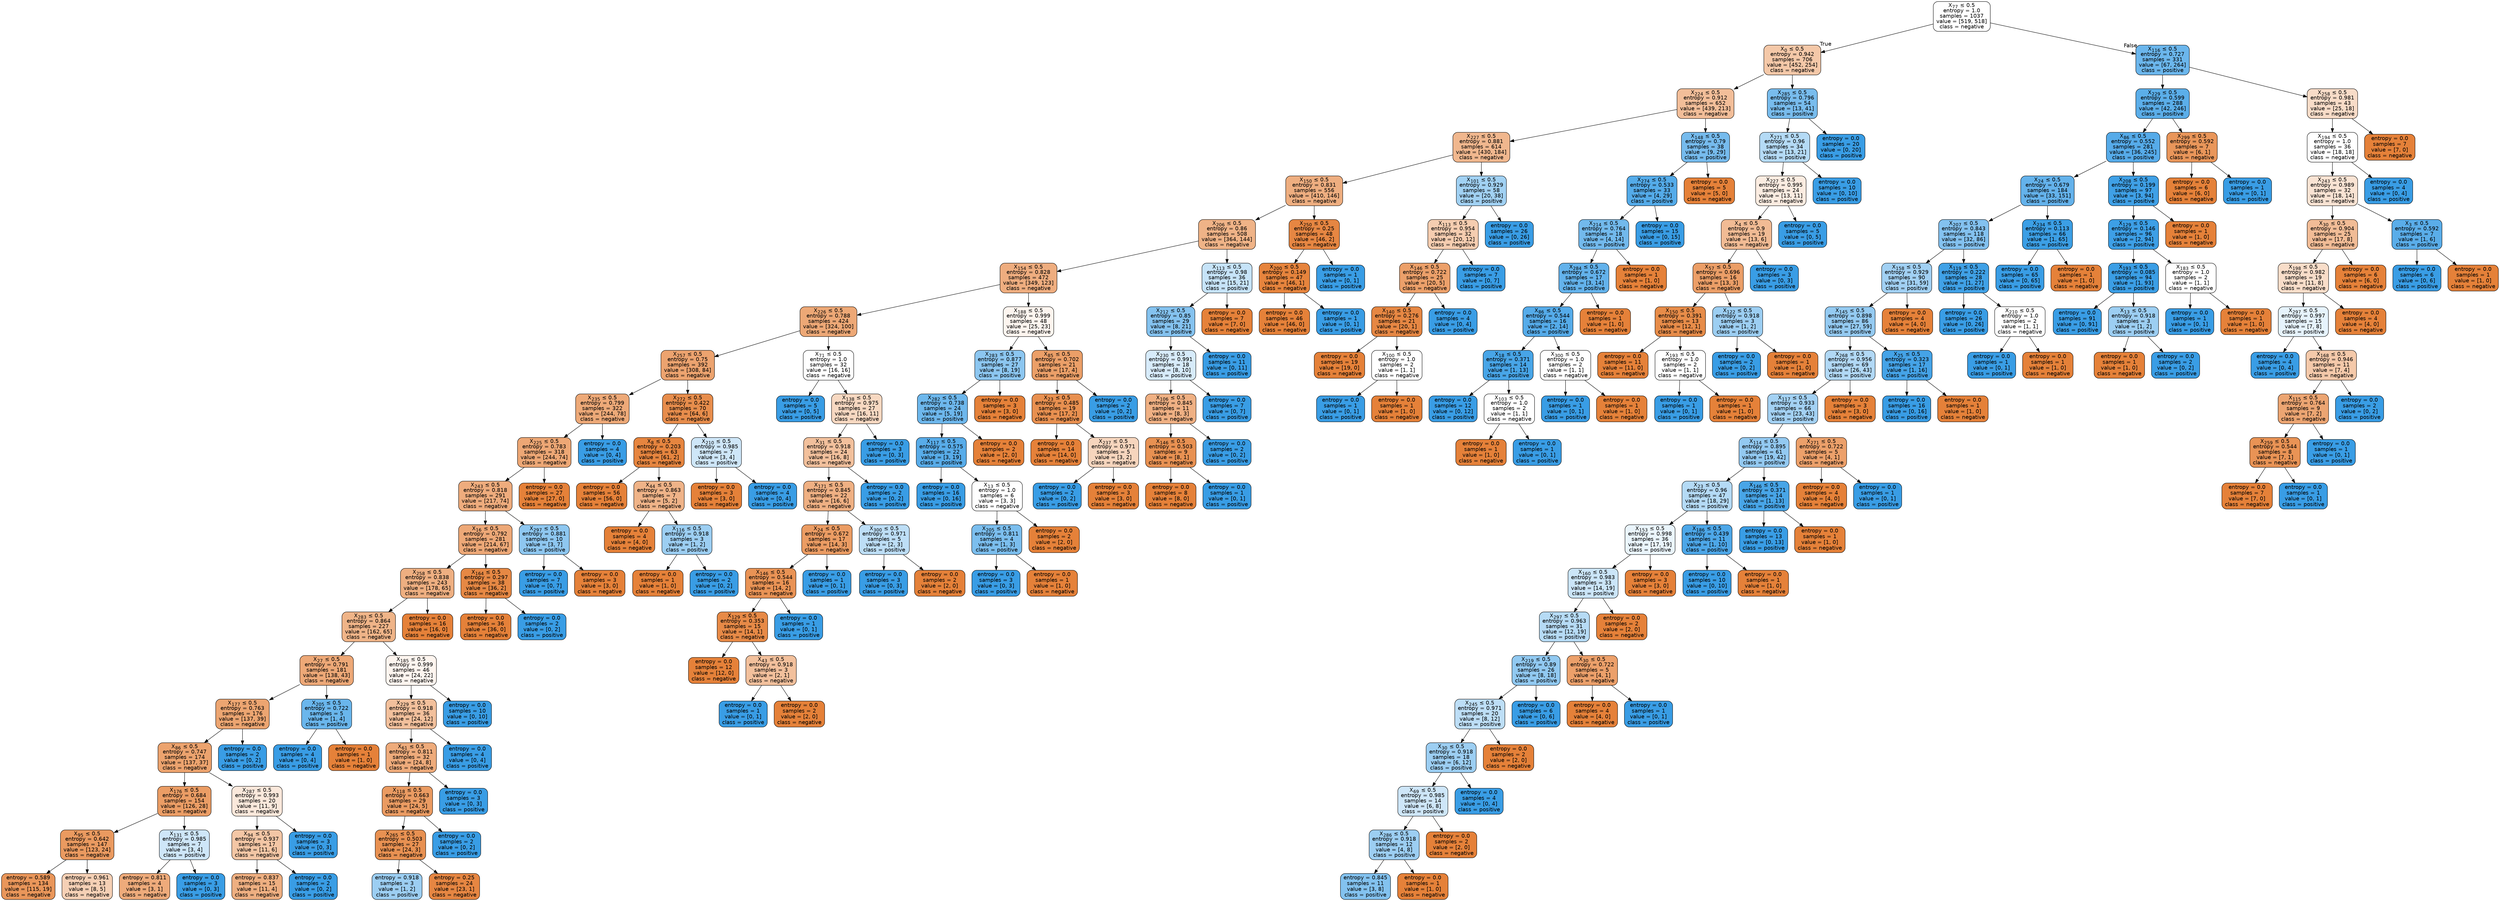 digraph Tree {
node [shape=box, style="filled, rounded", color="black", fontname=helvetica] ;
edge [fontname=helvetica] ;
0 [label=<X<SUB>77</SUB> &le; 0.5<br/>entropy = 1.0<br/>samples = 1037<br/>value = [519, 518]<br/>class = negative>, fillcolor="#ffffff"] ;
1 [label=<X<SUB>0</SUB> &le; 0.5<br/>entropy = 0.942<br/>samples = 706<br/>value = [452, 254]<br/>class = negative>, fillcolor="#f4c8a8"] ;
0 -> 1 [labeldistance=2.5, labelangle=45, headlabel="True"] ;
2 [label=<X<SUB>224</SUB> &le; 0.5<br/>entropy = 0.912<br/>samples = 652<br/>value = [439, 213]<br/>class = negative>, fillcolor="#f2be99"] ;
1 -> 2 ;
3 [label=<X<SUB>227</SUB> &le; 0.5<br/>entropy = 0.881<br/>samples = 614<br/>value = [430, 184]<br/>class = negative>, fillcolor="#f0b78e"] ;
2 -> 3 ;
4 [label=<X<SUB>150</SUB> &le; 0.5<br/>entropy = 0.831<br/>samples = 556<br/>value = [410, 146]<br/>class = negative>, fillcolor="#eeae80"] ;
3 -> 4 ;
5 [label=<X<SUB>206</SUB> &le; 0.5<br/>entropy = 0.86<br/>samples = 508<br/>value = [364, 144]<br/>class = negative>, fillcolor="#efb387"] ;
4 -> 5 ;
6 [label=<X<SUB>154</SUB> &le; 0.5<br/>entropy = 0.828<br/>samples = 472<br/>value = [349, 123]<br/>class = negative>, fillcolor="#eead7f"] ;
5 -> 6 ;
7 [label=<X<SUB>226</SUB> &le; 0.5<br/>entropy = 0.788<br/>samples = 424<br/>value = [324, 100]<br/>class = negative>, fillcolor="#eda876"] ;
6 -> 7 ;
8 [label=<X<SUB>257</SUB> &le; 0.5<br/>entropy = 0.75<br/>samples = 392<br/>value = [308, 84]<br/>class = negative>, fillcolor="#eca36f"] ;
7 -> 8 ;
9 [label=<X<SUB>235</SUB> &le; 0.5<br/>entropy = 0.799<br/>samples = 322<br/>value = [244, 78]<br/>class = negative>, fillcolor="#eda978"] ;
8 -> 9 ;
10 [label=<X<SUB>225</SUB> &le; 0.5<br/>entropy = 0.783<br/>samples = 318<br/>value = [244, 74]<br/>class = negative>, fillcolor="#eda775"] ;
9 -> 10 ;
11 [label=<X<SUB>243</SUB> &le; 0.5<br/>entropy = 0.818<br/>samples = 291<br/>value = [217, 74]<br/>class = negative>, fillcolor="#eeac7d"] ;
10 -> 11 ;
12 [label=<X<SUB>16</SUB> &le; 0.5<br/>entropy = 0.792<br/>samples = 281<br/>value = [214, 67]<br/>class = negative>, fillcolor="#eda877"] ;
11 -> 12 ;
13 [label=<X<SUB>258</SUB> &le; 0.5<br/>entropy = 0.838<br/>samples = 243<br/>value = [178, 65]<br/>class = negative>, fillcolor="#eeaf81"] ;
12 -> 13 ;
14 [label=<X<SUB>283</SUB> &le; 0.5<br/>entropy = 0.864<br/>samples = 227<br/>value = [162, 65]<br/>class = negative>, fillcolor="#efb488"] ;
13 -> 14 ;
15 [label=<X<SUB>27</SUB> &le; 0.5<br/>entropy = 0.791<br/>samples = 181<br/>value = [138, 43]<br/>class = negative>, fillcolor="#eda877"] ;
14 -> 15 ;
16 [label=<X<SUB>177</SUB> &le; 0.5<br/>entropy = 0.763<br/>samples = 176<br/>value = [137, 39]<br/>class = negative>, fillcolor="#eca571"] ;
15 -> 16 ;
17 [label=<X<SUB>86</SUB> &le; 0.5<br/>entropy = 0.747<br/>samples = 174<br/>value = [137, 37]<br/>class = negative>, fillcolor="#eca36e"] ;
16 -> 17 ;
18 [label=<X<SUB>176</SUB> &le; 0.5<br/>entropy = 0.684<br/>samples = 154<br/>value = [126, 28]<br/>class = negative>, fillcolor="#eb9d65"] ;
17 -> 18 ;
19 [label=<X<SUB>95</SUB> &le; 0.5<br/>entropy = 0.642<br/>samples = 147<br/>value = [123, 24]<br/>class = negative>, fillcolor="#ea9a60"] ;
18 -> 19 ;
20 [label=<entropy = 0.589<br/>samples = 134<br/>value = [115, 19]<br/>class = negative>, fillcolor="#e9965a"] ;
19 -> 20 ;
21 [label=<entropy = 0.961<br/>samples = 13<br/>value = [8, 5]<br/>class = negative>, fillcolor="#f5d0b5"] ;
19 -> 21 ;
22 [label=<X<SUB>131</SUB> &le; 0.5<br/>entropy = 0.985<br/>samples = 7<br/>value = [3, 4]<br/>class = positive>, fillcolor="#cee6f8"] ;
18 -> 22 ;
23 [label=<entropy = 0.811<br/>samples = 4<br/>value = [3, 1]<br/>class = negative>, fillcolor="#eeab7b"] ;
22 -> 23 ;
24 [label=<entropy = 0.0<br/>samples = 3<br/>value = [0, 3]<br/>class = positive>, fillcolor="#399de5"] ;
22 -> 24 ;
25 [label=<X<SUB>287</SUB> &le; 0.5<br/>entropy = 0.993<br/>samples = 20<br/>value = [11, 9]<br/>class = negative>, fillcolor="#fae8db"] ;
17 -> 25 ;
26 [label=<X<SUB>94</SUB> &le; 0.5<br/>entropy = 0.937<br/>samples = 17<br/>value = [11, 6]<br/>class = negative>, fillcolor="#f3c6a5"] ;
25 -> 26 ;
27 [label=<entropy = 0.837<br/>samples = 15<br/>value = [11, 4]<br/>class = negative>, fillcolor="#eeaf81"] ;
26 -> 27 ;
28 [label=<entropy = 0.0<br/>samples = 2<br/>value = [0, 2]<br/>class = positive>, fillcolor="#399de5"] ;
26 -> 28 ;
29 [label=<entropy = 0.0<br/>samples = 3<br/>value = [0, 3]<br/>class = positive>, fillcolor="#399de5"] ;
25 -> 29 ;
30 [label=<entropy = 0.0<br/>samples = 2<br/>value = [0, 2]<br/>class = positive>, fillcolor="#399de5"] ;
16 -> 30 ;
31 [label=<X<SUB>205</SUB> &le; 0.5<br/>entropy = 0.722<br/>samples = 5<br/>value = [1, 4]<br/>class = positive>, fillcolor="#6ab6ec"] ;
15 -> 31 ;
32 [label=<entropy = 0.0<br/>samples = 4<br/>value = [0, 4]<br/>class = positive>, fillcolor="#399de5"] ;
31 -> 32 ;
33 [label=<entropy = 0.0<br/>samples = 1<br/>value = [1, 0]<br/>class = negative>, fillcolor="#e58139"] ;
31 -> 33 ;
34 [label=<X<SUB>185</SUB> &le; 0.5<br/>entropy = 0.999<br/>samples = 46<br/>value = [24, 22]<br/>class = negative>, fillcolor="#fdf5ef"] ;
14 -> 34 ;
35 [label=<X<SUB>229</SUB> &le; 0.5<br/>entropy = 0.918<br/>samples = 36<br/>value = [24, 12]<br/>class = negative>, fillcolor="#f2c09c"] ;
34 -> 35 ;
36 [label=<X<SUB>61</SUB> &le; 0.5<br/>entropy = 0.811<br/>samples = 32<br/>value = [24, 8]<br/>class = negative>, fillcolor="#eeab7b"] ;
35 -> 36 ;
37 [label=<X<SUB>118</SUB> &le; 0.5<br/>entropy = 0.663<br/>samples = 29<br/>value = [24, 5]<br/>class = negative>, fillcolor="#ea9b62"] ;
36 -> 37 ;
38 [label=<X<SUB>265</SUB> &le; 0.5<br/>entropy = 0.503<br/>samples = 27<br/>value = [24, 3]<br/>class = negative>, fillcolor="#e89152"] ;
37 -> 38 ;
39 [label=<entropy = 0.918<br/>samples = 3<br/>value = [1, 2]<br/>class = positive>, fillcolor="#9ccef2"] ;
38 -> 39 ;
40 [label=<entropy = 0.25<br/>samples = 24<br/>value = [23, 1]<br/>class = negative>, fillcolor="#e68642"] ;
38 -> 40 ;
41 [label=<entropy = 0.0<br/>samples = 2<br/>value = [0, 2]<br/>class = positive>, fillcolor="#399de5"] ;
37 -> 41 ;
42 [label=<entropy = 0.0<br/>samples = 3<br/>value = [0, 3]<br/>class = positive>, fillcolor="#399de5"] ;
36 -> 42 ;
43 [label=<entropy = 0.0<br/>samples = 4<br/>value = [0, 4]<br/>class = positive>, fillcolor="#399de5"] ;
35 -> 43 ;
44 [label=<entropy = 0.0<br/>samples = 10<br/>value = [0, 10]<br/>class = positive>, fillcolor="#399de5"] ;
34 -> 44 ;
45 [label=<entropy = 0.0<br/>samples = 16<br/>value = [16, 0]<br/>class = negative>, fillcolor="#e58139"] ;
13 -> 45 ;
46 [label=<X<SUB>164</SUB> &le; 0.5<br/>entropy = 0.297<br/>samples = 38<br/>value = [36, 2]<br/>class = negative>, fillcolor="#e68844"] ;
12 -> 46 ;
47 [label=<entropy = 0.0<br/>samples = 36<br/>value = [36, 0]<br/>class = negative>, fillcolor="#e58139"] ;
46 -> 47 ;
48 [label=<entropy = 0.0<br/>samples = 2<br/>value = [0, 2]<br/>class = positive>, fillcolor="#399de5"] ;
46 -> 48 ;
49 [label=<X<SUB>297</SUB> &le; 0.5<br/>entropy = 0.881<br/>samples = 10<br/>value = [3, 7]<br/>class = positive>, fillcolor="#8ec7f0"] ;
11 -> 49 ;
50 [label=<entropy = 0.0<br/>samples = 7<br/>value = [0, 7]<br/>class = positive>, fillcolor="#399de5"] ;
49 -> 50 ;
51 [label=<entropy = 0.0<br/>samples = 3<br/>value = [3, 0]<br/>class = negative>, fillcolor="#e58139"] ;
49 -> 51 ;
52 [label=<entropy = 0.0<br/>samples = 27<br/>value = [27, 0]<br/>class = negative>, fillcolor="#e58139"] ;
10 -> 52 ;
53 [label=<entropy = 0.0<br/>samples = 4<br/>value = [0, 4]<br/>class = positive>, fillcolor="#399de5"] ;
9 -> 53 ;
54 [label=<X<SUB>272</SUB> &le; 0.5<br/>entropy = 0.422<br/>samples = 70<br/>value = [64, 6]<br/>class = negative>, fillcolor="#e78d4c"] ;
8 -> 54 ;
55 [label=<X<SUB>8</SUB> &le; 0.5<br/>entropy = 0.203<br/>samples = 63<br/>value = [61, 2]<br/>class = negative>, fillcolor="#e6853f"] ;
54 -> 55 ;
56 [label=<entropy = 0.0<br/>samples = 56<br/>value = [56, 0]<br/>class = negative>, fillcolor="#e58139"] ;
55 -> 56 ;
57 [label=<X<SUB>44</SUB> &le; 0.5<br/>entropy = 0.863<br/>samples = 7<br/>value = [5, 2]<br/>class = negative>, fillcolor="#efb388"] ;
55 -> 57 ;
58 [label=<entropy = 0.0<br/>samples = 4<br/>value = [4, 0]<br/>class = negative>, fillcolor="#e58139"] ;
57 -> 58 ;
59 [label=<X<SUB>116</SUB> &le; 0.5<br/>entropy = 0.918<br/>samples = 3<br/>value = [1, 2]<br/>class = positive>, fillcolor="#9ccef2"] ;
57 -> 59 ;
60 [label=<entropy = 0.0<br/>samples = 1<br/>value = [1, 0]<br/>class = negative>, fillcolor="#e58139"] ;
59 -> 60 ;
61 [label=<entropy = 0.0<br/>samples = 2<br/>value = [0, 2]<br/>class = positive>, fillcolor="#399de5"] ;
59 -> 61 ;
62 [label=<X<SUB>210</SUB> &le; 0.5<br/>entropy = 0.985<br/>samples = 7<br/>value = [3, 4]<br/>class = positive>, fillcolor="#cee6f8"] ;
54 -> 62 ;
63 [label=<entropy = 0.0<br/>samples = 3<br/>value = [3, 0]<br/>class = negative>, fillcolor="#e58139"] ;
62 -> 63 ;
64 [label=<entropy = 0.0<br/>samples = 4<br/>value = [0, 4]<br/>class = positive>, fillcolor="#399de5"] ;
62 -> 64 ;
65 [label=<X<SUB>71</SUB> &le; 0.5<br/>entropy = 1.0<br/>samples = 32<br/>value = [16, 16]<br/>class = negative>, fillcolor="#ffffff"] ;
7 -> 65 ;
66 [label=<entropy = 0.0<br/>samples = 5<br/>value = [0, 5]<br/>class = positive>, fillcolor="#399de5"] ;
65 -> 66 ;
67 [label=<X<SUB>138</SUB> &le; 0.5<br/>entropy = 0.975<br/>samples = 27<br/>value = [16, 11]<br/>class = negative>, fillcolor="#f7d8c1"] ;
65 -> 67 ;
68 [label=<X<SUB>31</SUB> &le; 0.5<br/>entropy = 0.918<br/>samples = 24<br/>value = [16, 8]<br/>class = negative>, fillcolor="#f2c09c"] ;
67 -> 68 ;
69 [label=<X<SUB>171</SUB> &le; 0.5<br/>entropy = 0.845<br/>samples = 22<br/>value = [16, 6]<br/>class = negative>, fillcolor="#efb083"] ;
68 -> 69 ;
70 [label=<X<SUB>24</SUB> &le; 0.5<br/>entropy = 0.672<br/>samples = 17<br/>value = [14, 3]<br/>class = negative>, fillcolor="#eb9c63"] ;
69 -> 70 ;
71 [label=<X<SUB>146</SUB> &le; 0.5<br/>entropy = 0.544<br/>samples = 16<br/>value = [14, 2]<br/>class = negative>, fillcolor="#e99355"] ;
70 -> 71 ;
72 [label=<X<SUB>129</SUB> &le; 0.5<br/>entropy = 0.353<br/>samples = 15<br/>value = [14, 1]<br/>class = negative>, fillcolor="#e78a47"] ;
71 -> 72 ;
73 [label=<entropy = 0.0<br/>samples = 12<br/>value = [12, 0]<br/>class = negative>, fillcolor="#e58139"] ;
72 -> 73 ;
74 [label=<X<SUB>43</SUB> &le; 0.5<br/>entropy = 0.918<br/>samples = 3<br/>value = [2, 1]<br/>class = negative>, fillcolor="#f2c09c"] ;
72 -> 74 ;
75 [label=<entropy = 0.0<br/>samples = 1<br/>value = [0, 1]<br/>class = positive>, fillcolor="#399de5"] ;
74 -> 75 ;
76 [label=<entropy = 0.0<br/>samples = 2<br/>value = [2, 0]<br/>class = negative>, fillcolor="#e58139"] ;
74 -> 76 ;
77 [label=<entropy = 0.0<br/>samples = 1<br/>value = [0, 1]<br/>class = positive>, fillcolor="#399de5"] ;
71 -> 77 ;
78 [label=<entropy = 0.0<br/>samples = 1<br/>value = [0, 1]<br/>class = positive>, fillcolor="#399de5"] ;
70 -> 78 ;
79 [label=<X<SUB>300</SUB> &le; 0.5<br/>entropy = 0.971<br/>samples = 5<br/>value = [2, 3]<br/>class = positive>, fillcolor="#bddef6"] ;
69 -> 79 ;
80 [label=<entropy = 0.0<br/>samples = 3<br/>value = [0, 3]<br/>class = positive>, fillcolor="#399de5"] ;
79 -> 80 ;
81 [label=<entropy = 0.0<br/>samples = 2<br/>value = [2, 0]<br/>class = negative>, fillcolor="#e58139"] ;
79 -> 81 ;
82 [label=<entropy = 0.0<br/>samples = 2<br/>value = [0, 2]<br/>class = positive>, fillcolor="#399de5"] ;
68 -> 82 ;
83 [label=<entropy = 0.0<br/>samples = 3<br/>value = [0, 3]<br/>class = positive>, fillcolor="#399de5"] ;
67 -> 83 ;
84 [label=<X<SUB>188</SUB> &le; 0.5<br/>entropy = 0.999<br/>samples = 48<br/>value = [25, 23]<br/>class = negative>, fillcolor="#fdf5ef"] ;
6 -> 84 ;
85 [label=<X<SUB>283</SUB> &le; 0.5<br/>entropy = 0.877<br/>samples = 27<br/>value = [8, 19]<br/>class = positive>, fillcolor="#8cc6f0"] ;
84 -> 85 ;
86 [label=<X<SUB>282</SUB> &le; 0.5<br/>entropy = 0.738<br/>samples = 24<br/>value = [5, 19]<br/>class = positive>, fillcolor="#6db7ec"] ;
85 -> 86 ;
87 [label=<X<SUB>117</SUB> &le; 0.5<br/>entropy = 0.575<br/>samples = 22<br/>value = [3, 19]<br/>class = positive>, fillcolor="#58ace9"] ;
86 -> 87 ;
88 [label=<entropy = 0.0<br/>samples = 16<br/>value = [0, 16]<br/>class = positive>, fillcolor="#399de5"] ;
87 -> 88 ;
89 [label=<X<SUB>13</SUB> &le; 0.5<br/>entropy = 1.0<br/>samples = 6<br/>value = [3, 3]<br/>class = negative>, fillcolor="#ffffff"] ;
87 -> 89 ;
90 [label=<X<SUB>205</SUB> &le; 0.5<br/>entropy = 0.811<br/>samples = 4<br/>value = [1, 3]<br/>class = positive>, fillcolor="#7bbeee"] ;
89 -> 90 ;
91 [label=<entropy = 0.0<br/>samples = 3<br/>value = [0, 3]<br/>class = positive>, fillcolor="#399de5"] ;
90 -> 91 ;
92 [label=<entropy = 0.0<br/>samples = 1<br/>value = [1, 0]<br/>class = negative>, fillcolor="#e58139"] ;
90 -> 92 ;
93 [label=<entropy = 0.0<br/>samples = 2<br/>value = [2, 0]<br/>class = negative>, fillcolor="#e58139"] ;
89 -> 93 ;
94 [label=<entropy = 0.0<br/>samples = 2<br/>value = [2, 0]<br/>class = negative>, fillcolor="#e58139"] ;
86 -> 94 ;
95 [label=<entropy = 0.0<br/>samples = 3<br/>value = [3, 0]<br/>class = negative>, fillcolor="#e58139"] ;
85 -> 95 ;
96 [label=<X<SUB>85</SUB> &le; 0.5<br/>entropy = 0.702<br/>samples = 21<br/>value = [17, 4]<br/>class = negative>, fillcolor="#eb9f68"] ;
84 -> 96 ;
97 [label=<X<SUB>23</SUB> &le; 0.5<br/>entropy = 0.485<br/>samples = 19<br/>value = [17, 2]<br/>class = negative>, fillcolor="#e89050"] ;
96 -> 97 ;
98 [label=<entropy = 0.0<br/>samples = 14<br/>value = [14, 0]<br/>class = negative>, fillcolor="#e58139"] ;
97 -> 98 ;
99 [label=<X<SUB>237</SUB> &le; 0.5<br/>entropy = 0.971<br/>samples = 5<br/>value = [3, 2]<br/>class = negative>, fillcolor="#f6d5bd"] ;
97 -> 99 ;
100 [label=<entropy = 0.0<br/>samples = 2<br/>value = [0, 2]<br/>class = positive>, fillcolor="#399de5"] ;
99 -> 100 ;
101 [label=<entropy = 0.0<br/>samples = 3<br/>value = [3, 0]<br/>class = negative>, fillcolor="#e58139"] ;
99 -> 101 ;
102 [label=<entropy = 0.0<br/>samples = 2<br/>value = [0, 2]<br/>class = positive>, fillcolor="#399de5"] ;
96 -> 102 ;
103 [label=<X<SUB>113</SUB> &le; 0.5<br/>entropy = 0.98<br/>samples = 36<br/>value = [15, 21]<br/>class = positive>, fillcolor="#c6e3f8"] ;
5 -> 103 ;
104 [label=<X<SUB>212</SUB> &le; 0.5<br/>entropy = 0.85<br/>samples = 29<br/>value = [8, 21]<br/>class = positive>, fillcolor="#84c2ef"] ;
103 -> 104 ;
105 [label=<X<SUB>230</SUB> &le; 0.5<br/>entropy = 0.991<br/>samples = 18<br/>value = [8, 10]<br/>class = positive>, fillcolor="#d7ebfa"] ;
104 -> 105 ;
106 [label=<X<SUB>106</SUB> &le; 0.5<br/>entropy = 0.845<br/>samples = 11<br/>value = [8, 3]<br/>class = negative>, fillcolor="#efb083"] ;
105 -> 106 ;
107 [label=<X<SUB>146</SUB> &le; 0.5<br/>entropy = 0.503<br/>samples = 9<br/>value = [8, 1]<br/>class = negative>, fillcolor="#e89152"] ;
106 -> 107 ;
108 [label=<entropy = 0.0<br/>samples = 8<br/>value = [8, 0]<br/>class = negative>, fillcolor="#e58139"] ;
107 -> 108 ;
109 [label=<entropy = 0.0<br/>samples = 1<br/>value = [0, 1]<br/>class = positive>, fillcolor="#399de5"] ;
107 -> 109 ;
110 [label=<entropy = 0.0<br/>samples = 2<br/>value = [0, 2]<br/>class = positive>, fillcolor="#399de5"] ;
106 -> 110 ;
111 [label=<entropy = 0.0<br/>samples = 7<br/>value = [0, 7]<br/>class = positive>, fillcolor="#399de5"] ;
105 -> 111 ;
112 [label=<entropy = 0.0<br/>samples = 11<br/>value = [0, 11]<br/>class = positive>, fillcolor="#399de5"] ;
104 -> 112 ;
113 [label=<entropy = 0.0<br/>samples = 7<br/>value = [7, 0]<br/>class = negative>, fillcolor="#e58139"] ;
103 -> 113 ;
114 [label=<X<SUB>250</SUB> &le; 0.5<br/>entropy = 0.25<br/>samples = 48<br/>value = [46, 2]<br/>class = negative>, fillcolor="#e68642"] ;
4 -> 114 ;
115 [label=<X<SUB>200</SUB> &le; 0.5<br/>entropy = 0.149<br/>samples = 47<br/>value = [46, 1]<br/>class = negative>, fillcolor="#e6843d"] ;
114 -> 115 ;
116 [label=<entropy = 0.0<br/>samples = 46<br/>value = [46, 0]<br/>class = negative>, fillcolor="#e58139"] ;
115 -> 116 ;
117 [label=<entropy = 0.0<br/>samples = 1<br/>value = [0, 1]<br/>class = positive>, fillcolor="#399de5"] ;
115 -> 117 ;
118 [label=<entropy = 0.0<br/>samples = 1<br/>value = [0, 1]<br/>class = positive>, fillcolor="#399de5"] ;
114 -> 118 ;
119 [label=<X<SUB>101</SUB> &le; 0.5<br/>entropy = 0.929<br/>samples = 58<br/>value = [20, 38]<br/>class = positive>, fillcolor="#a1d1f3"] ;
3 -> 119 ;
120 [label=<X<SUB>113</SUB> &le; 0.5<br/>entropy = 0.954<br/>samples = 32<br/>value = [20, 12]<br/>class = negative>, fillcolor="#f5cdb0"] ;
119 -> 120 ;
121 [label=<X<SUB>146</SUB> &le; 0.5<br/>entropy = 0.722<br/>samples = 25<br/>value = [20, 5]<br/>class = negative>, fillcolor="#eca06a"] ;
120 -> 121 ;
122 [label=<X<SUB>140</SUB> &le; 0.5<br/>entropy = 0.276<br/>samples = 21<br/>value = [20, 1]<br/>class = negative>, fillcolor="#e68743"] ;
121 -> 122 ;
123 [label=<entropy = 0.0<br/>samples = 19<br/>value = [19, 0]<br/>class = negative>, fillcolor="#e58139"] ;
122 -> 123 ;
124 [label=<X<SUB>100</SUB> &le; 0.5<br/>entropy = 1.0<br/>samples = 2<br/>value = [1, 1]<br/>class = negative>, fillcolor="#ffffff"] ;
122 -> 124 ;
125 [label=<entropy = 0.0<br/>samples = 1<br/>value = [0, 1]<br/>class = positive>, fillcolor="#399de5"] ;
124 -> 125 ;
126 [label=<entropy = 0.0<br/>samples = 1<br/>value = [1, 0]<br/>class = negative>, fillcolor="#e58139"] ;
124 -> 126 ;
127 [label=<entropy = 0.0<br/>samples = 4<br/>value = [0, 4]<br/>class = positive>, fillcolor="#399de5"] ;
121 -> 127 ;
128 [label=<entropy = 0.0<br/>samples = 7<br/>value = [0, 7]<br/>class = positive>, fillcolor="#399de5"] ;
120 -> 128 ;
129 [label=<entropy = 0.0<br/>samples = 26<br/>value = [0, 26]<br/>class = positive>, fillcolor="#399de5"] ;
119 -> 129 ;
130 [label=<X<SUB>148</SUB> &le; 0.5<br/>entropy = 0.79<br/>samples = 38<br/>value = [9, 29]<br/>class = positive>, fillcolor="#76bbed"] ;
2 -> 130 ;
131 [label=<X<SUB>274</SUB> &le; 0.5<br/>entropy = 0.533<br/>samples = 33<br/>value = [4, 29]<br/>class = positive>, fillcolor="#54abe9"] ;
130 -> 131 ;
132 [label=<X<SUB>214</SUB> &le; 0.5<br/>entropy = 0.764<br/>samples = 18<br/>value = [4, 14]<br/>class = positive>, fillcolor="#72b9ec"] ;
131 -> 132 ;
133 [label=<X<SUB>284</SUB> &le; 0.5<br/>entropy = 0.672<br/>samples = 17<br/>value = [3, 14]<br/>class = positive>, fillcolor="#63b2eb"] ;
132 -> 133 ;
134 [label=<X<SUB>86</SUB> &le; 0.5<br/>entropy = 0.544<br/>samples = 16<br/>value = [2, 14]<br/>class = positive>, fillcolor="#55abe9"] ;
133 -> 134 ;
135 [label=<X<SUB>18</SUB> &le; 0.5<br/>entropy = 0.371<br/>samples = 14<br/>value = [1, 13]<br/>class = positive>, fillcolor="#48a5e7"] ;
134 -> 135 ;
136 [label=<entropy = 0.0<br/>samples = 12<br/>value = [0, 12]<br/>class = positive>, fillcolor="#399de5"] ;
135 -> 136 ;
137 [label=<X<SUB>103</SUB> &le; 0.5<br/>entropy = 1.0<br/>samples = 2<br/>value = [1, 1]<br/>class = negative>, fillcolor="#ffffff"] ;
135 -> 137 ;
138 [label=<entropy = 0.0<br/>samples = 1<br/>value = [1, 0]<br/>class = negative>, fillcolor="#e58139"] ;
137 -> 138 ;
139 [label=<entropy = 0.0<br/>samples = 1<br/>value = [0, 1]<br/>class = positive>, fillcolor="#399de5"] ;
137 -> 139 ;
140 [label=<X<SUB>300</SUB> &le; 0.5<br/>entropy = 1.0<br/>samples = 2<br/>value = [1, 1]<br/>class = negative>, fillcolor="#ffffff"] ;
134 -> 140 ;
141 [label=<entropy = 0.0<br/>samples = 1<br/>value = [0, 1]<br/>class = positive>, fillcolor="#399de5"] ;
140 -> 141 ;
142 [label=<entropy = 0.0<br/>samples = 1<br/>value = [1, 0]<br/>class = negative>, fillcolor="#e58139"] ;
140 -> 142 ;
143 [label=<entropy = 0.0<br/>samples = 1<br/>value = [1, 0]<br/>class = negative>, fillcolor="#e58139"] ;
133 -> 143 ;
144 [label=<entropy = 0.0<br/>samples = 1<br/>value = [1, 0]<br/>class = negative>, fillcolor="#e58139"] ;
132 -> 144 ;
145 [label=<entropy = 0.0<br/>samples = 15<br/>value = [0, 15]<br/>class = positive>, fillcolor="#399de5"] ;
131 -> 145 ;
146 [label=<entropy = 0.0<br/>samples = 5<br/>value = [5, 0]<br/>class = negative>, fillcolor="#e58139"] ;
130 -> 146 ;
147 [label=<X<SUB>285</SUB> &le; 0.5<br/>entropy = 0.796<br/>samples = 54<br/>value = [13, 41]<br/>class = positive>, fillcolor="#78bced"] ;
1 -> 147 ;
148 [label=<X<SUB>271</SUB> &le; 0.5<br/>entropy = 0.96<br/>samples = 34<br/>value = [13, 21]<br/>class = positive>, fillcolor="#b4daf5"] ;
147 -> 148 ;
149 [label=<X<SUB>227</SUB> &le; 0.5<br/>entropy = 0.995<br/>samples = 24<br/>value = [13, 11]<br/>class = negative>, fillcolor="#fbece1"] ;
148 -> 149 ;
150 [label=<X<SUB>4</SUB> &le; 0.5<br/>entropy = 0.9<br/>samples = 19<br/>value = [13, 6]<br/>class = negative>, fillcolor="#f1bb94"] ;
149 -> 150 ;
151 [label=<X<SUB>57</SUB> &le; 0.5<br/>entropy = 0.696<br/>samples = 16<br/>value = [13, 3]<br/>class = negative>, fillcolor="#eb9e67"] ;
150 -> 151 ;
152 [label=<X<SUB>150</SUB> &le; 0.5<br/>entropy = 0.391<br/>samples = 13<br/>value = [12, 1]<br/>class = negative>, fillcolor="#e78c49"] ;
151 -> 152 ;
153 [label=<entropy = 0.0<br/>samples = 11<br/>value = [11, 0]<br/>class = negative>, fillcolor="#e58139"] ;
152 -> 153 ;
154 [label=<X<SUB>193</SUB> &le; 0.5<br/>entropy = 1.0<br/>samples = 2<br/>value = [1, 1]<br/>class = negative>, fillcolor="#ffffff"] ;
152 -> 154 ;
155 [label=<entropy = 0.0<br/>samples = 1<br/>value = [0, 1]<br/>class = positive>, fillcolor="#399de5"] ;
154 -> 155 ;
156 [label=<entropy = 0.0<br/>samples = 1<br/>value = [1, 0]<br/>class = negative>, fillcolor="#e58139"] ;
154 -> 156 ;
157 [label=<X<SUB>122</SUB> &le; 0.5<br/>entropy = 0.918<br/>samples = 3<br/>value = [1, 2]<br/>class = positive>, fillcolor="#9ccef2"] ;
151 -> 157 ;
158 [label=<entropy = 0.0<br/>samples = 2<br/>value = [0, 2]<br/>class = positive>, fillcolor="#399de5"] ;
157 -> 158 ;
159 [label=<entropy = 0.0<br/>samples = 1<br/>value = [1, 0]<br/>class = negative>, fillcolor="#e58139"] ;
157 -> 159 ;
160 [label=<entropy = 0.0<br/>samples = 3<br/>value = [0, 3]<br/>class = positive>, fillcolor="#399de5"] ;
150 -> 160 ;
161 [label=<entropy = 0.0<br/>samples = 5<br/>value = [0, 5]<br/>class = positive>, fillcolor="#399de5"] ;
149 -> 161 ;
162 [label=<entropy = 0.0<br/>samples = 10<br/>value = [0, 10]<br/>class = positive>, fillcolor="#399de5"] ;
148 -> 162 ;
163 [label=<entropy = 0.0<br/>samples = 20<br/>value = [0, 20]<br/>class = positive>, fillcolor="#399de5"] ;
147 -> 163 ;
164 [label=<X<SUB>116</SUB> &le; 0.5<br/>entropy = 0.727<br/>samples = 331<br/>value = [67, 264]<br/>class = positive>, fillcolor="#6bb6ec"] ;
0 -> 164 [labeldistance=2.5, labelangle=-45, headlabel="False"] ;
165 [label=<X<SUB>229</SUB> &le; 0.5<br/>entropy = 0.599<br/>samples = 288<br/>value = [42, 246]<br/>class = positive>, fillcolor="#5baee9"] ;
164 -> 165 ;
166 [label=<X<SUB>86</SUB> &le; 0.5<br/>entropy = 0.552<br/>samples = 281<br/>value = [36, 245]<br/>class = positive>, fillcolor="#56abe9"] ;
165 -> 166 ;
167 [label=<X<SUB>24</SUB> &le; 0.5<br/>entropy = 0.679<br/>samples = 184<br/>value = [33, 151]<br/>class = positive>, fillcolor="#64b2eb"] ;
166 -> 167 ;
168 [label=<X<SUB>207</SUB> &le; 0.5<br/>entropy = 0.843<br/>samples = 118<br/>value = [32, 86]<br/>class = positive>, fillcolor="#83c1ef"] ;
167 -> 168 ;
169 [label=<X<SUB>158</SUB> &le; 0.5<br/>entropy = 0.929<br/>samples = 90<br/>value = [31, 59]<br/>class = positive>, fillcolor="#a1d0f3"] ;
168 -> 169 ;
170 [label=<X<SUB>145</SUB> &le; 0.5<br/>entropy = 0.898<br/>samples = 86<br/>value = [27, 59]<br/>class = positive>, fillcolor="#94caf1"] ;
169 -> 170 ;
171 [label=<X<SUB>268</SUB> &le; 0.5<br/>entropy = 0.956<br/>samples = 69<br/>value = [26, 43]<br/>class = positive>, fillcolor="#b1d8f5"] ;
170 -> 171 ;
172 [label=<X<SUB>117</SUB> &le; 0.5<br/>entropy = 0.933<br/>samples = 66<br/>value = [23, 43]<br/>class = positive>, fillcolor="#a3d1f3"] ;
171 -> 172 ;
173 [label=<X<SUB>114</SUB> &le; 0.5<br/>entropy = 0.895<br/>samples = 61<br/>value = [19, 42]<br/>class = positive>, fillcolor="#93c9f1"] ;
172 -> 173 ;
174 [label=<X<SUB>23</SUB> &le; 0.5<br/>entropy = 0.96<br/>samples = 47<br/>value = [18, 29]<br/>class = positive>, fillcolor="#b4daf5"] ;
173 -> 174 ;
175 [label=<X<SUB>153</SUB> &le; 0.5<br/>entropy = 0.998<br/>samples = 36<br/>value = [17, 19]<br/>class = positive>, fillcolor="#eaf5fc"] ;
174 -> 175 ;
176 [label=<X<SUB>160</SUB> &le; 0.5<br/>entropy = 0.983<br/>samples = 33<br/>value = [14, 19]<br/>class = positive>, fillcolor="#cbe5f8"] ;
175 -> 176 ;
177 [label=<X<SUB>297</SUB> &le; 0.5<br/>entropy = 0.963<br/>samples = 31<br/>value = [12, 19]<br/>class = positive>, fillcolor="#b6dbf5"] ;
176 -> 177 ;
178 [label=<X<SUB>219</SUB> &le; 0.5<br/>entropy = 0.89<br/>samples = 26<br/>value = [8, 18]<br/>class = positive>, fillcolor="#91c9f1"] ;
177 -> 178 ;
179 [label=<X<SUB>245</SUB> &le; 0.5<br/>entropy = 0.971<br/>samples = 20<br/>value = [8, 12]<br/>class = positive>, fillcolor="#bddef6"] ;
178 -> 179 ;
180 [label=<X<SUB>30</SUB> &le; 0.5<br/>entropy = 0.918<br/>samples = 18<br/>value = [6, 12]<br/>class = positive>, fillcolor="#9ccef2"] ;
179 -> 180 ;
181 [label=<X<SUB>69</SUB> &le; 0.5<br/>entropy = 0.985<br/>samples = 14<br/>value = [6, 8]<br/>class = positive>, fillcolor="#cee6f8"] ;
180 -> 181 ;
182 [label=<X<SUB>286</SUB> &le; 0.5<br/>entropy = 0.918<br/>samples = 12<br/>value = [4, 8]<br/>class = positive>, fillcolor="#9ccef2"] ;
181 -> 182 ;
183 [label=<entropy = 0.845<br/>samples = 11<br/>value = [3, 8]<br/>class = positive>, fillcolor="#83c2ef"] ;
182 -> 183 ;
184 [label=<entropy = 0.0<br/>samples = 1<br/>value = [1, 0]<br/>class = negative>, fillcolor="#e58139"] ;
182 -> 184 ;
185 [label=<entropy = 0.0<br/>samples = 2<br/>value = [2, 0]<br/>class = negative>, fillcolor="#e58139"] ;
181 -> 185 ;
186 [label=<entropy = 0.0<br/>samples = 4<br/>value = [0, 4]<br/>class = positive>, fillcolor="#399de5"] ;
180 -> 186 ;
187 [label=<entropy = 0.0<br/>samples = 2<br/>value = [2, 0]<br/>class = negative>, fillcolor="#e58139"] ;
179 -> 187 ;
188 [label=<entropy = 0.0<br/>samples = 6<br/>value = [0, 6]<br/>class = positive>, fillcolor="#399de5"] ;
178 -> 188 ;
189 [label=<X<SUB>30</SUB> &le; 0.5<br/>entropy = 0.722<br/>samples = 5<br/>value = [4, 1]<br/>class = negative>, fillcolor="#eca06a"] ;
177 -> 189 ;
190 [label=<entropy = 0.0<br/>samples = 4<br/>value = [4, 0]<br/>class = negative>, fillcolor="#e58139"] ;
189 -> 190 ;
191 [label=<entropy = 0.0<br/>samples = 1<br/>value = [0, 1]<br/>class = positive>, fillcolor="#399de5"] ;
189 -> 191 ;
192 [label=<entropy = 0.0<br/>samples = 2<br/>value = [2, 0]<br/>class = negative>, fillcolor="#e58139"] ;
176 -> 192 ;
193 [label=<entropy = 0.0<br/>samples = 3<br/>value = [3, 0]<br/>class = negative>, fillcolor="#e58139"] ;
175 -> 193 ;
194 [label=<X<SUB>186</SUB> &le; 0.5<br/>entropy = 0.439<br/>samples = 11<br/>value = [1, 10]<br/>class = positive>, fillcolor="#4da7e8"] ;
174 -> 194 ;
195 [label=<entropy = 0.0<br/>samples = 10<br/>value = [0, 10]<br/>class = positive>, fillcolor="#399de5"] ;
194 -> 195 ;
196 [label=<entropy = 0.0<br/>samples = 1<br/>value = [1, 0]<br/>class = negative>, fillcolor="#e58139"] ;
194 -> 196 ;
197 [label=<X<SUB>146</SUB> &le; 0.5<br/>entropy = 0.371<br/>samples = 14<br/>value = [1, 13]<br/>class = positive>, fillcolor="#48a5e7"] ;
173 -> 197 ;
198 [label=<entropy = 0.0<br/>samples = 13<br/>value = [0, 13]<br/>class = positive>, fillcolor="#399de5"] ;
197 -> 198 ;
199 [label=<entropy = 0.0<br/>samples = 1<br/>value = [1, 0]<br/>class = negative>, fillcolor="#e58139"] ;
197 -> 199 ;
200 [label=<X<SUB>271</SUB> &le; 0.5<br/>entropy = 0.722<br/>samples = 5<br/>value = [4, 1]<br/>class = negative>, fillcolor="#eca06a"] ;
172 -> 200 ;
201 [label=<entropy = 0.0<br/>samples = 4<br/>value = [4, 0]<br/>class = negative>, fillcolor="#e58139"] ;
200 -> 201 ;
202 [label=<entropy = 0.0<br/>samples = 1<br/>value = [0, 1]<br/>class = positive>, fillcolor="#399de5"] ;
200 -> 202 ;
203 [label=<entropy = 0.0<br/>samples = 3<br/>value = [3, 0]<br/>class = negative>, fillcolor="#e58139"] ;
171 -> 203 ;
204 [label=<X<SUB>25</SUB> &le; 0.5<br/>entropy = 0.323<br/>samples = 17<br/>value = [1, 16]<br/>class = positive>, fillcolor="#45a3e7"] ;
170 -> 204 ;
205 [label=<entropy = 0.0<br/>samples = 16<br/>value = [0, 16]<br/>class = positive>, fillcolor="#399de5"] ;
204 -> 205 ;
206 [label=<entropy = 0.0<br/>samples = 1<br/>value = [1, 0]<br/>class = negative>, fillcolor="#e58139"] ;
204 -> 206 ;
207 [label=<entropy = 0.0<br/>samples = 4<br/>value = [4, 0]<br/>class = negative>, fillcolor="#e58139"] ;
169 -> 207 ;
208 [label=<X<SUB>119</SUB> &le; 0.5<br/>entropy = 0.222<br/>samples = 28<br/>value = [1, 27]<br/>class = positive>, fillcolor="#40a1e6"] ;
168 -> 208 ;
209 [label=<entropy = 0.0<br/>samples = 26<br/>value = [0, 26]<br/>class = positive>, fillcolor="#399de5"] ;
208 -> 209 ;
210 [label=<X<SUB>210</SUB> &le; 0.5<br/>entropy = 1.0<br/>samples = 2<br/>value = [1, 1]<br/>class = negative>, fillcolor="#ffffff"] ;
208 -> 210 ;
211 [label=<entropy = 0.0<br/>samples = 1<br/>value = [0, 1]<br/>class = positive>, fillcolor="#399de5"] ;
210 -> 211 ;
212 [label=<entropy = 0.0<br/>samples = 1<br/>value = [1, 0]<br/>class = negative>, fillcolor="#e58139"] ;
210 -> 212 ;
213 [label=<X<SUB>234</SUB> &le; 0.5<br/>entropy = 0.113<br/>samples = 66<br/>value = [1, 65]<br/>class = positive>, fillcolor="#3c9fe5"] ;
167 -> 213 ;
214 [label=<entropy = 0.0<br/>samples = 65<br/>value = [0, 65]<br/>class = positive>, fillcolor="#399de5"] ;
213 -> 214 ;
215 [label=<entropy = 0.0<br/>samples = 1<br/>value = [1, 0]<br/>class = negative>, fillcolor="#e58139"] ;
213 -> 215 ;
216 [label=<X<SUB>208</SUB> &le; 0.5<br/>entropy = 0.199<br/>samples = 97<br/>value = [3, 94]<br/>class = positive>, fillcolor="#3fa0e6"] ;
166 -> 216 ;
217 [label=<X<SUB>129</SUB> &le; 0.5<br/>entropy = 0.146<br/>samples = 96<br/>value = [2, 94]<br/>class = positive>, fillcolor="#3d9fe6"] ;
216 -> 217 ;
218 [label=<X<SUB>193</SUB> &le; 0.5<br/>entropy = 0.085<br/>samples = 94<br/>value = [1, 93]<br/>class = positive>, fillcolor="#3b9ee5"] ;
217 -> 218 ;
219 [label=<entropy = 0.0<br/>samples = 91<br/>value = [0, 91]<br/>class = positive>, fillcolor="#399de5"] ;
218 -> 219 ;
220 [label=<X<SUB>13</SUB> &le; 0.5<br/>entropy = 0.918<br/>samples = 3<br/>value = [1, 2]<br/>class = positive>, fillcolor="#9ccef2"] ;
218 -> 220 ;
221 [label=<entropy = 0.0<br/>samples = 1<br/>value = [1, 0]<br/>class = negative>, fillcolor="#e58139"] ;
220 -> 221 ;
222 [label=<entropy = 0.0<br/>samples = 2<br/>value = [0, 2]<br/>class = positive>, fillcolor="#399de5"] ;
220 -> 222 ;
223 [label=<X<SUB>183</SUB> &le; 0.5<br/>entropy = 1.0<br/>samples = 2<br/>value = [1, 1]<br/>class = negative>, fillcolor="#ffffff"] ;
217 -> 223 ;
224 [label=<entropy = 0.0<br/>samples = 1<br/>value = [0, 1]<br/>class = positive>, fillcolor="#399de5"] ;
223 -> 224 ;
225 [label=<entropy = 0.0<br/>samples = 1<br/>value = [1, 0]<br/>class = negative>, fillcolor="#e58139"] ;
223 -> 225 ;
226 [label=<entropy = 0.0<br/>samples = 1<br/>value = [1, 0]<br/>class = negative>, fillcolor="#e58139"] ;
216 -> 226 ;
227 [label=<X<SUB>299</SUB> &le; 0.5<br/>entropy = 0.592<br/>samples = 7<br/>value = [6, 1]<br/>class = negative>, fillcolor="#e9965a"] ;
165 -> 227 ;
228 [label=<entropy = 0.0<br/>samples = 6<br/>value = [6, 0]<br/>class = negative>, fillcolor="#e58139"] ;
227 -> 228 ;
229 [label=<entropy = 0.0<br/>samples = 1<br/>value = [0, 1]<br/>class = positive>, fillcolor="#399de5"] ;
227 -> 229 ;
230 [label=<X<SUB>258</SUB> &le; 0.5<br/>entropy = 0.981<br/>samples = 43<br/>value = [25, 18]<br/>class = negative>, fillcolor="#f8dcc8"] ;
164 -> 230 ;
231 [label=<X<SUB>194</SUB> &le; 0.5<br/>entropy = 1.0<br/>samples = 36<br/>value = [18, 18]<br/>class = negative>, fillcolor="#ffffff"] ;
230 -> 231 ;
232 [label=<X<SUB>243</SUB> &le; 0.5<br/>entropy = 0.989<br/>samples = 32<br/>value = [18, 14]<br/>class = negative>, fillcolor="#f9e3d3"] ;
231 -> 232 ;
233 [label=<X<SUB>30</SUB> &le; 0.5<br/>entropy = 0.904<br/>samples = 25<br/>value = [17, 8]<br/>class = negative>, fillcolor="#f1bc96"] ;
232 -> 233 ;
234 [label=<X<SUB>198</SUB> &le; 0.5<br/>entropy = 0.982<br/>samples = 19<br/>value = [11, 8]<br/>class = negative>, fillcolor="#f8ddc9"] ;
233 -> 234 ;
235 [label=<X<SUB>297</SUB> &le; 0.5<br/>entropy = 0.997<br/>samples = 15<br/>value = [7, 8]<br/>class = positive>, fillcolor="#e6f3fc"] ;
234 -> 235 ;
236 [label=<entropy = 0.0<br/>samples = 4<br/>value = [0, 4]<br/>class = positive>, fillcolor="#399de5"] ;
235 -> 236 ;
237 [label=<X<SUB>168</SUB> &le; 0.5<br/>entropy = 0.946<br/>samples = 11<br/>value = [7, 4]<br/>class = negative>, fillcolor="#f4c9aa"] ;
235 -> 237 ;
238 [label=<X<SUB>115</SUB> &le; 0.5<br/>entropy = 0.764<br/>samples = 9<br/>value = [7, 2]<br/>class = negative>, fillcolor="#eca572"] ;
237 -> 238 ;
239 [label=<X<SUB>259</SUB> &le; 0.5<br/>entropy = 0.544<br/>samples = 8<br/>value = [7, 1]<br/>class = negative>, fillcolor="#e99355"] ;
238 -> 239 ;
240 [label=<entropy = 0.0<br/>samples = 7<br/>value = [7, 0]<br/>class = negative>, fillcolor="#e58139"] ;
239 -> 240 ;
241 [label=<entropy = 0.0<br/>samples = 1<br/>value = [0, 1]<br/>class = positive>, fillcolor="#399de5"] ;
239 -> 241 ;
242 [label=<entropy = 0.0<br/>samples = 1<br/>value = [0, 1]<br/>class = positive>, fillcolor="#399de5"] ;
238 -> 242 ;
243 [label=<entropy = 0.0<br/>samples = 2<br/>value = [0, 2]<br/>class = positive>, fillcolor="#399de5"] ;
237 -> 243 ;
244 [label=<entropy = 0.0<br/>samples = 4<br/>value = [4, 0]<br/>class = negative>, fillcolor="#e58139"] ;
234 -> 244 ;
245 [label=<entropy = 0.0<br/>samples = 6<br/>value = [6, 0]<br/>class = negative>, fillcolor="#e58139"] ;
233 -> 245 ;
246 [label=<X<SUB>3</SUB> &le; 0.5<br/>entropy = 0.592<br/>samples = 7<br/>value = [1, 6]<br/>class = positive>, fillcolor="#5aade9"] ;
232 -> 246 ;
247 [label=<entropy = 0.0<br/>samples = 6<br/>value = [0, 6]<br/>class = positive>, fillcolor="#399de5"] ;
246 -> 247 ;
248 [label=<entropy = 0.0<br/>samples = 1<br/>value = [1, 0]<br/>class = negative>, fillcolor="#e58139"] ;
246 -> 248 ;
249 [label=<entropy = 0.0<br/>samples = 4<br/>value = [0, 4]<br/>class = positive>, fillcolor="#399de5"] ;
231 -> 249 ;
250 [label=<entropy = 0.0<br/>samples = 7<br/>value = [7, 0]<br/>class = negative>, fillcolor="#e58139"] ;
230 -> 250 ;
}
